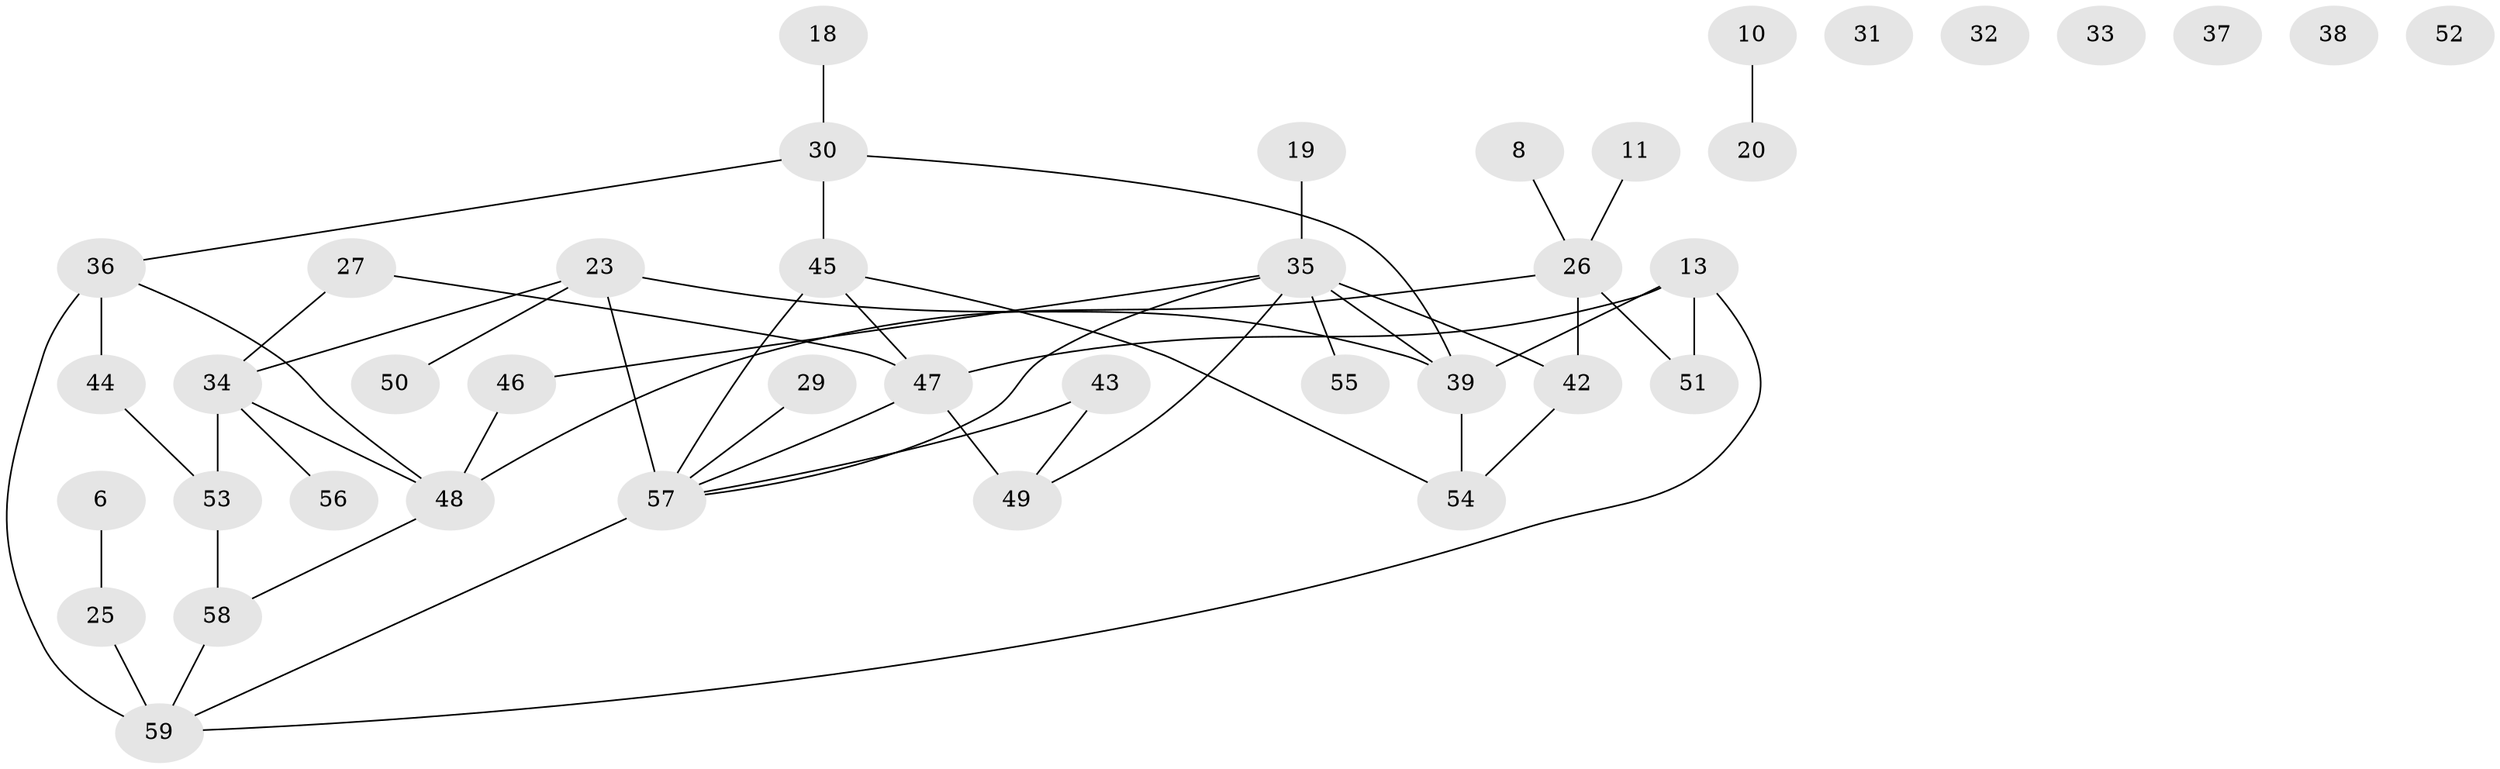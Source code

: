 // original degree distribution, {3: 0.2711864406779661, 4: 0.13559322033898305, 2: 0.1694915254237288, 1: 0.1864406779661017, 5: 0.0847457627118644, 6: 0.03389830508474576, 8: 0.01694915254237288, 0: 0.1016949152542373}
// Generated by graph-tools (version 1.1) at 2025/42/03/04/25 21:42:24]
// undirected, 41 vertices, 51 edges
graph export_dot {
graph [start="1"]
  node [color=gray90,style=filled];
  6;
  8;
  10;
  11;
  13;
  18;
  19;
  20;
  23;
  25;
  26 [super="+15"];
  27;
  29;
  30;
  31;
  32;
  33;
  34 [super="+7+14"];
  35 [super="+22"];
  36;
  37;
  38;
  39 [super="+21"];
  42;
  43;
  44;
  45 [super="+4"];
  46;
  47;
  48 [super="+1"];
  49 [super="+41"];
  50;
  51;
  52;
  53;
  54;
  55;
  56;
  57 [super="+17+24"];
  58 [super="+40+5+28"];
  59 [super="+12"];
  6 -- 25;
  8 -- 26;
  10 -- 20;
  11 -- 26;
  13 -- 47;
  13 -- 51;
  13 -- 59;
  13 -- 39;
  18 -- 30;
  19 -- 35;
  23 -- 34 [weight=2];
  23 -- 39 [weight=2];
  23 -- 50;
  23 -- 57 [weight=3];
  25 -- 59;
  26 -- 51;
  26 -- 48;
  26 -- 42;
  27 -- 47;
  27 -- 34;
  29 -- 57;
  30 -- 36;
  30 -- 39;
  30 -- 45;
  34 -- 48;
  34 -- 53;
  34 -- 56;
  35 -- 46 [weight=2];
  35 -- 55;
  35 -- 39 [weight=2];
  35 -- 49;
  35 -- 42;
  35 -- 57;
  36 -- 44;
  36 -- 48;
  36 -- 59 [weight=2];
  39 -- 54;
  42 -- 54;
  43 -- 49;
  43 -- 57;
  44 -- 53;
  45 -- 54;
  45 -- 57 [weight=2];
  45 -- 47;
  46 -- 48;
  47 -- 49 [weight=2];
  47 -- 57;
  48 -- 58;
  53 -- 58;
  57 -- 59;
  58 -- 59;
}
